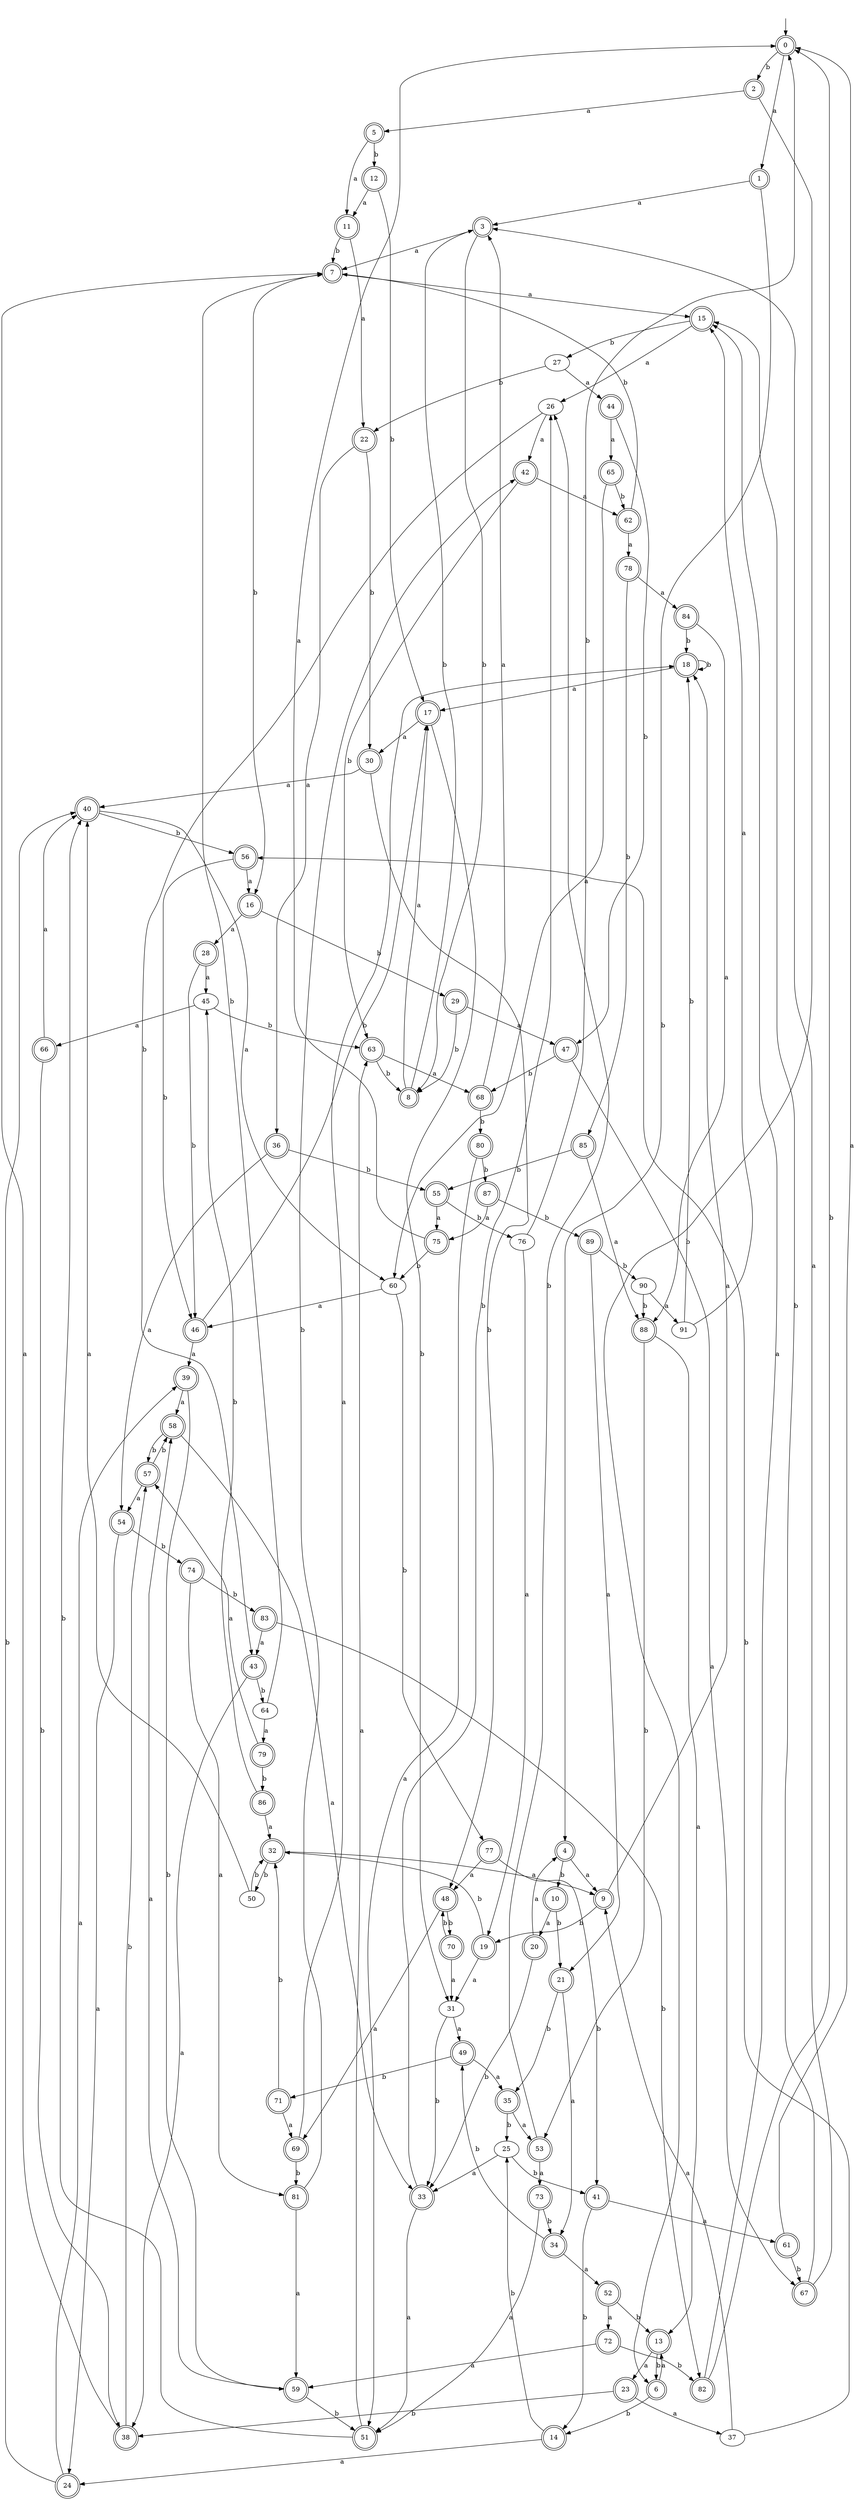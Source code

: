 digraph RandomDFA {
  __start0 [label="", shape=none];
  __start0 -> 0 [label=""];
  0 [shape=circle] [shape=doublecircle]
  0 -> 1 [label="a"]
  0 -> 2 [label="b"]
  1 [shape=doublecircle]
  1 -> 3 [label="a"]
  1 -> 4 [label="b"]
  2 [shape=doublecircle]
  2 -> 5 [label="a"]
  2 -> 6 [label="b"]
  3 [shape=doublecircle]
  3 -> 7 [label="a"]
  3 -> 8 [label="b"]
  4 [shape=doublecircle]
  4 -> 9 [label="a"]
  4 -> 10 [label="b"]
  5 [shape=doublecircle]
  5 -> 11 [label="a"]
  5 -> 12 [label="b"]
  6 [shape=doublecircle]
  6 -> 13 [label="a"]
  6 -> 14 [label="b"]
  7 [shape=doublecircle]
  7 -> 15 [label="a"]
  7 -> 16 [label="b"]
  8 [shape=doublecircle]
  8 -> 17 [label="a"]
  8 -> 3 [label="b"]
  9 [shape=doublecircle]
  9 -> 18 [label="a"]
  9 -> 19 [label="b"]
  10 [shape=doublecircle]
  10 -> 20 [label="a"]
  10 -> 21 [label="b"]
  11 [shape=doublecircle]
  11 -> 22 [label="a"]
  11 -> 7 [label="b"]
  12 [shape=doublecircle]
  12 -> 11 [label="a"]
  12 -> 17 [label="b"]
  13 [shape=doublecircle]
  13 -> 23 [label="a"]
  13 -> 6 [label="b"]
  14 [shape=doublecircle]
  14 -> 24 [label="a"]
  14 -> 25 [label="b"]
  15 [shape=doublecircle]
  15 -> 26 [label="a"]
  15 -> 27 [label="b"]
  16 [shape=doublecircle]
  16 -> 28 [label="a"]
  16 -> 29 [label="b"]
  17 [shape=doublecircle]
  17 -> 30 [label="a"]
  17 -> 31 [label="b"]
  18 [shape=doublecircle]
  18 -> 17 [label="a"]
  18 -> 18 [label="b"]
  19 [shape=doublecircle]
  19 -> 31 [label="a"]
  19 -> 32 [label="b"]
  20 [shape=doublecircle]
  20 -> 4 [label="a"]
  20 -> 33 [label="b"]
  21 [shape=doublecircle]
  21 -> 34 [label="a"]
  21 -> 35 [label="b"]
  22 [shape=doublecircle]
  22 -> 36 [label="a"]
  22 -> 30 [label="b"]
  23 [shape=doublecircle]
  23 -> 37 [label="a"]
  23 -> 38 [label="b"]
  24 [shape=doublecircle]
  24 -> 39 [label="a"]
  24 -> 40 [label="b"]
  25
  25 -> 33 [label="a"]
  25 -> 41 [label="b"]
  26
  26 -> 42 [label="a"]
  26 -> 43 [label="b"]
  27
  27 -> 44 [label="a"]
  27 -> 22 [label="b"]
  28 [shape=doublecircle]
  28 -> 45 [label="a"]
  28 -> 46 [label="b"]
  29 [shape=doublecircle]
  29 -> 47 [label="a"]
  29 -> 8 [label="b"]
  30 [shape=doublecircle]
  30 -> 40 [label="a"]
  30 -> 48 [label="b"]
  31
  31 -> 49 [label="a"]
  31 -> 33 [label="b"]
  32 [shape=doublecircle]
  32 -> 9 [label="a"]
  32 -> 50 [label="b"]
  33 [shape=doublecircle]
  33 -> 51 [label="a"]
  33 -> 26 [label="b"]
  34 [shape=doublecircle]
  34 -> 52 [label="a"]
  34 -> 49 [label="b"]
  35 [shape=doublecircle]
  35 -> 53 [label="a"]
  35 -> 25 [label="b"]
  36 [shape=doublecircle]
  36 -> 54 [label="a"]
  36 -> 55 [label="b"]
  37
  37 -> 9 [label="a"]
  37 -> 56 [label="b"]
  38 [shape=doublecircle]
  38 -> 7 [label="a"]
  38 -> 57 [label="b"]
  39 [shape=doublecircle]
  39 -> 58 [label="a"]
  39 -> 59 [label="b"]
  40 [shape=doublecircle]
  40 -> 60 [label="a"]
  40 -> 56 [label="b"]
  41 [shape=doublecircle]
  41 -> 61 [label="a"]
  41 -> 14 [label="b"]
  42 [shape=doublecircle]
  42 -> 62 [label="a"]
  42 -> 63 [label="b"]
  43 [shape=doublecircle]
  43 -> 38 [label="a"]
  43 -> 64 [label="b"]
  44 [shape=doublecircle]
  44 -> 65 [label="a"]
  44 -> 47 [label="b"]
  45
  45 -> 66 [label="a"]
  45 -> 63 [label="b"]
  46 [shape=doublecircle]
  46 -> 39 [label="a"]
  46 -> 17 [label="b"]
  47 [shape=doublecircle]
  47 -> 67 [label="a"]
  47 -> 68 [label="b"]
  48 [shape=doublecircle]
  48 -> 69 [label="a"]
  48 -> 70 [label="b"]
  49 [shape=doublecircle]
  49 -> 35 [label="a"]
  49 -> 71 [label="b"]
  50
  50 -> 40 [label="a"]
  50 -> 32 [label="b"]
  51 [shape=doublecircle]
  51 -> 63 [label="a"]
  51 -> 40 [label="b"]
  52 [shape=doublecircle]
  52 -> 72 [label="a"]
  52 -> 13 [label="b"]
  53 [shape=doublecircle]
  53 -> 73 [label="a"]
  53 -> 26 [label="b"]
  54 [shape=doublecircle]
  54 -> 24 [label="a"]
  54 -> 74 [label="b"]
  55 [shape=doublecircle]
  55 -> 75 [label="a"]
  55 -> 76 [label="b"]
  56 [shape=doublecircle]
  56 -> 16 [label="a"]
  56 -> 46 [label="b"]
  57 [shape=doublecircle]
  57 -> 54 [label="a"]
  57 -> 58 [label="b"]
  58 [shape=doublecircle]
  58 -> 33 [label="a"]
  58 -> 57 [label="b"]
  59 [shape=doublecircle]
  59 -> 58 [label="a"]
  59 -> 51 [label="b"]
  60
  60 -> 46 [label="a"]
  60 -> 77 [label="b"]
  61 [shape=doublecircle]
  61 -> 0 [label="a"]
  61 -> 67 [label="b"]
  62 [shape=doublecircle]
  62 -> 78 [label="a"]
  62 -> 7 [label="b"]
  63 [shape=doublecircle]
  63 -> 68 [label="a"]
  63 -> 8 [label="b"]
  64
  64 -> 79 [label="a"]
  64 -> 7 [label="b"]
  65 [shape=doublecircle]
  65 -> 60 [label="a"]
  65 -> 62 [label="b"]
  66 [shape=doublecircle]
  66 -> 40 [label="a"]
  66 -> 38 [label="b"]
  67 [shape=doublecircle]
  67 -> 3 [label="a"]
  67 -> 15 [label="b"]
  68 [shape=doublecircle]
  68 -> 3 [label="a"]
  68 -> 80 [label="b"]
  69 [shape=doublecircle]
  69 -> 18 [label="a"]
  69 -> 81 [label="b"]
  70 [shape=doublecircle]
  70 -> 31 [label="a"]
  70 -> 48 [label="b"]
  71 [shape=doublecircle]
  71 -> 69 [label="a"]
  71 -> 32 [label="b"]
  72 [shape=doublecircle]
  72 -> 59 [label="a"]
  72 -> 82 [label="b"]
  73 [shape=doublecircle]
  73 -> 51 [label="a"]
  73 -> 34 [label="b"]
  74 [shape=doublecircle]
  74 -> 81 [label="a"]
  74 -> 83 [label="b"]
  75 [shape=doublecircle]
  75 -> 0 [label="a"]
  75 -> 60 [label="b"]
  76
  76 -> 19 [label="a"]
  76 -> 0 [label="b"]
  77 [shape=doublecircle]
  77 -> 48 [label="a"]
  77 -> 41 [label="b"]
  78 [shape=doublecircle]
  78 -> 84 [label="a"]
  78 -> 85 [label="b"]
  79 [shape=doublecircle]
  79 -> 57 [label="a"]
  79 -> 86 [label="b"]
  80 [shape=doublecircle]
  80 -> 51 [label="a"]
  80 -> 87 [label="b"]
  81 [shape=doublecircle]
  81 -> 59 [label="a"]
  81 -> 42 [label="b"]
  82 [shape=doublecircle]
  82 -> 15 [label="a"]
  82 -> 0 [label="b"]
  83 [shape=doublecircle]
  83 -> 43 [label="a"]
  83 -> 82 [label="b"]
  84 [shape=doublecircle]
  84 -> 88 [label="a"]
  84 -> 18 [label="b"]
  85 [shape=doublecircle]
  85 -> 88 [label="a"]
  85 -> 55 [label="b"]
  86 [shape=doublecircle]
  86 -> 32 [label="a"]
  86 -> 45 [label="b"]
  87 [shape=doublecircle]
  87 -> 75 [label="a"]
  87 -> 89 [label="b"]
  88 [shape=doublecircle]
  88 -> 13 [label="a"]
  88 -> 53 [label="b"]
  89 [shape=doublecircle]
  89 -> 21 [label="a"]
  89 -> 90 [label="b"]
  90
  90 -> 91 [label="a"]
  90 -> 88 [label="b"]
  91
  91 -> 15 [label="a"]
  91 -> 18 [label="b"]
}

